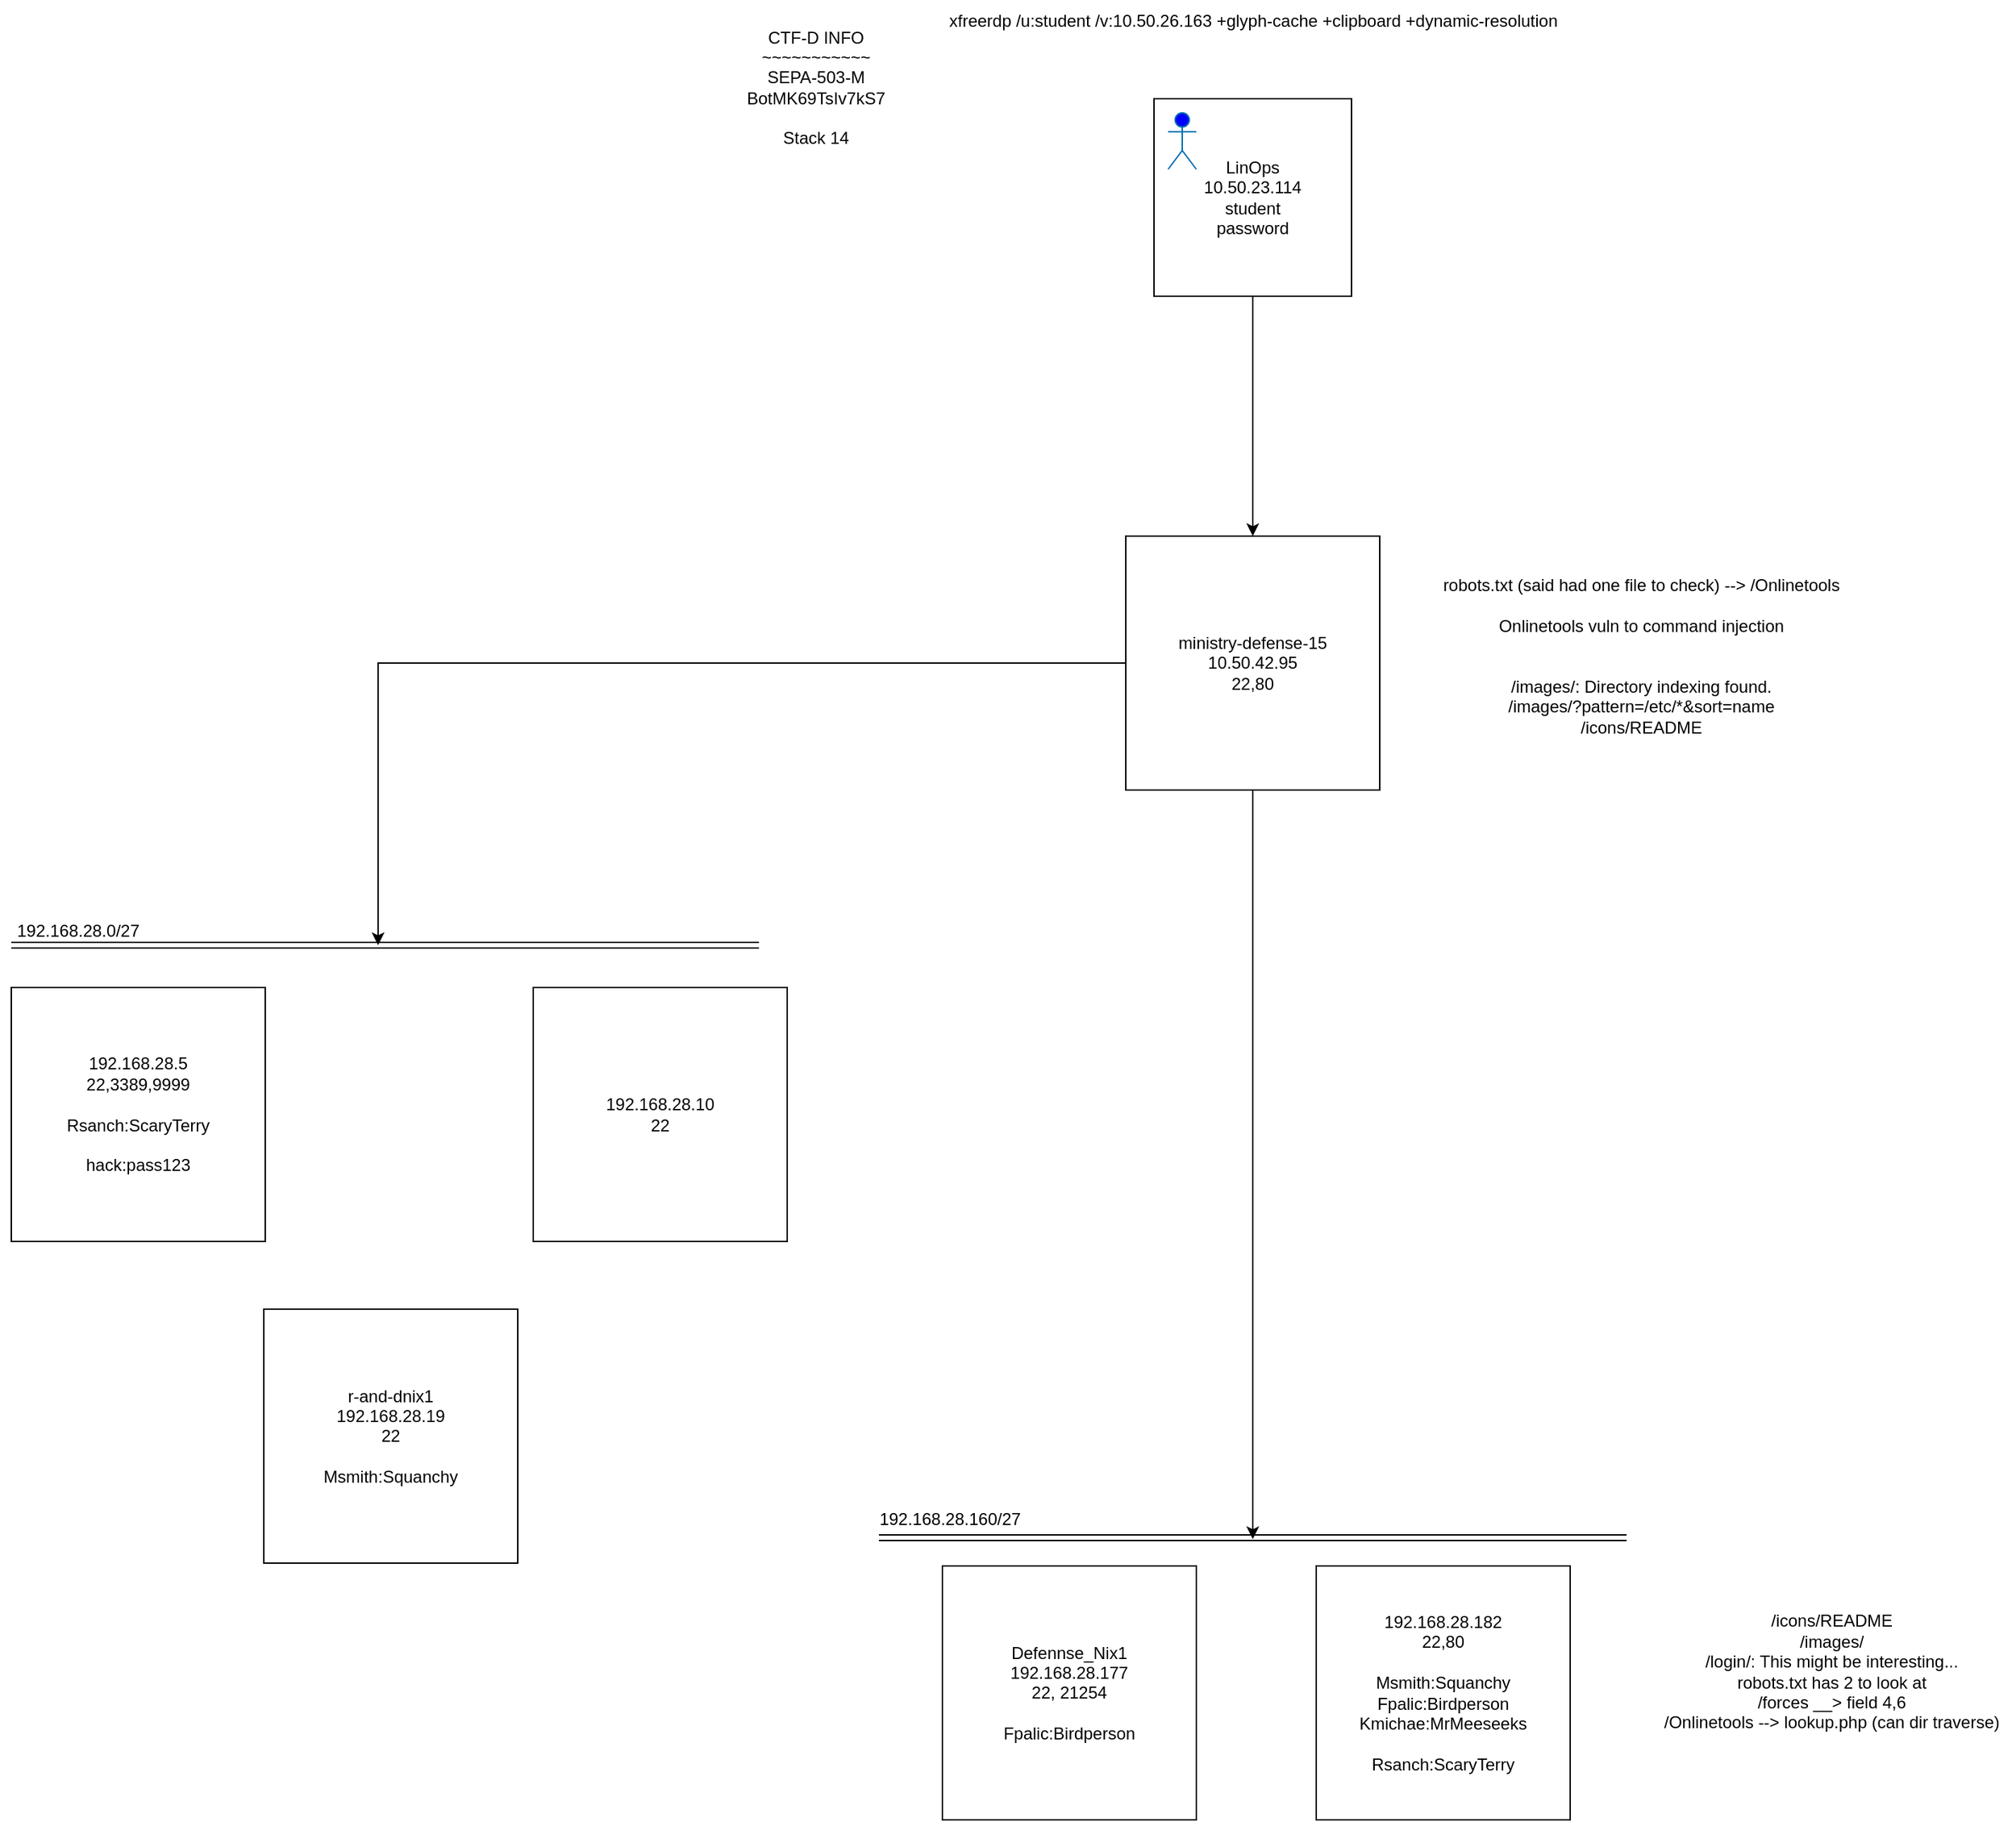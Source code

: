 <mxfile version="21.3.6" type="github">
  <diagram name="Page-1" id="PmOiHuo0T5l7wru5VKFK">
    <mxGraphModel dx="2402" dy="912" grid="1" gridSize="10" guides="1" tooltips="1" connect="1" arrows="1" fold="1" page="0" pageScale="1" pageWidth="850" pageHeight="1100" math="0" shadow="0">
      <root>
        <mxCell id="0" />
        <mxCell id="1" parent="0" />
        <mxCell id="fXcX4MBUzGKfJCSOtUdT-1" value="" style="group" vertex="1" connectable="0" parent="1">
          <mxGeometry x="300" y="140" width="140" height="140" as="geometry" />
        </mxCell>
        <mxCell id="fXcX4MBUzGKfJCSOtUdT-2" value="&lt;div&gt;LinOps&lt;/div&gt;10.50.23.114&lt;div&gt;student&lt;br&gt;&lt;/div&gt;&lt;div&gt;password&lt;br&gt;&lt;/div&gt;" style="whiteSpace=wrap;html=1;aspect=fixed;" vertex="1" parent="fXcX4MBUzGKfJCSOtUdT-1">
          <mxGeometry width="140" height="140" as="geometry" />
        </mxCell>
        <mxCell id="fXcX4MBUzGKfJCSOtUdT-3" value="" style="shape=umlActor;verticalLabelPosition=bottom;verticalAlign=top;html=1;outlineConnect=0;fillColor=#0000FF;fontColor=#ffffff;strokeColor=#006EAF;" vertex="1" parent="fXcX4MBUzGKfJCSOtUdT-1">
          <mxGeometry x="10" y="10" width="20" height="40" as="geometry" />
        </mxCell>
        <mxCell id="fXcX4MBUzGKfJCSOtUdT-7" style="edgeStyle=orthogonalEdgeStyle;rounded=0;orthogonalLoop=1;jettySize=auto;html=1;entryX=0.5;entryY=0;entryDx=0;entryDy=0;" edge="1" parent="1" source="fXcX4MBUzGKfJCSOtUdT-2" target="fXcX4MBUzGKfJCSOtUdT-12">
          <mxGeometry relative="1" as="geometry">
            <mxPoint x="369.438" y="440" as="targetPoint" />
          </mxGeometry>
        </mxCell>
        <mxCell id="fXcX4MBUzGKfJCSOtUdT-29" style="edgeStyle=orthogonalEdgeStyle;rounded=0;orthogonalLoop=1;jettySize=auto;html=1;" edge="1" parent="1" source="fXcX4MBUzGKfJCSOtUdT-12">
          <mxGeometry relative="1" as="geometry">
            <mxPoint x="370" y="1161" as="targetPoint" />
          </mxGeometry>
        </mxCell>
        <mxCell id="fXcX4MBUzGKfJCSOtUdT-12" value="ministry-defense-15&lt;br&gt;10.50.42.95&lt;br&gt;22,80" style="whiteSpace=wrap;html=1;aspect=fixed;" vertex="1" parent="1">
          <mxGeometry x="280" y="450" width="180" height="180" as="geometry" />
        </mxCell>
        <mxCell id="fXcX4MBUzGKfJCSOtUdT-18" value="xfreerdp /u:student /v:10.50.26.163 +glyph-cache +clipboard +dynamic-resolution" style="text;html=1;align=center;verticalAlign=middle;resizable=0;points=[];autosize=1;strokeColor=none;fillColor=none;" vertex="1" parent="1">
          <mxGeometry x="145" y="70" width="450" height="30" as="geometry" />
        </mxCell>
        <mxCell id="fXcX4MBUzGKfJCSOtUdT-19" value="&lt;br&gt;CTF-D INFO&lt;br&gt;~~~~~~~~~~~&lt;br&gt;SEPA-503-M&lt;br&gt;BotMK69TsIv7kS7&lt;br&gt;&lt;br&gt;Stack 14" style="text;html=1;align=center;verticalAlign=middle;resizable=0;points=[];autosize=1;strokeColor=none;fillColor=none;" vertex="1" parent="1">
          <mxGeometry y="70" width="120" height="110" as="geometry" />
        </mxCell>
        <mxCell id="fXcX4MBUzGKfJCSOtUdT-20" value="robots.txt (said had one file to check) --&amp;gt; /Onlinetools&lt;br&gt;&lt;br&gt;Onlinetools vuln to command injection&lt;br&gt;&lt;br&gt;&lt;br&gt;&lt;div&gt;/images/: Directory indexing found.&lt;/div&gt;&lt;div&gt;/images/?pattern=/etc/*&amp;amp;sort=name&lt;/div&gt;&lt;div&gt;/icons/README&lt;/div&gt;" style="text;html=1;align=center;verticalAlign=middle;resizable=0;points=[];autosize=1;strokeColor=none;fillColor=none;" vertex="1" parent="1">
          <mxGeometry x="495" y="470" width="300" height="130" as="geometry" />
        </mxCell>
        <mxCell id="fXcX4MBUzGKfJCSOtUdT-25" value="" style="endArrow=classic;html=1;rounded=0;exitX=0;exitY=0.5;exitDx=0;exitDy=0;" edge="1" parent="1" source="fXcX4MBUzGKfJCSOtUdT-12">
          <mxGeometry width="50" height="50" relative="1" as="geometry">
            <mxPoint x="-60" y="610" as="sourcePoint" />
            <mxPoint x="-250" y="740" as="targetPoint" />
            <Array as="points">
              <mxPoint x="-250" y="540" />
            </Array>
          </mxGeometry>
        </mxCell>
        <mxCell id="fXcX4MBUzGKfJCSOtUdT-26" value="" style="shape=link;html=1;rounded=0;" edge="1" parent="1">
          <mxGeometry width="100" relative="1" as="geometry">
            <mxPoint x="-510" y="740" as="sourcePoint" />
            <mxPoint x="20" y="740" as="targetPoint" />
          </mxGeometry>
        </mxCell>
        <mxCell id="fXcX4MBUzGKfJCSOtUdT-27" value="192.168.28.0/27" style="text;html=1;align=center;verticalAlign=middle;resizable=0;points=[];autosize=1;strokeColor=none;fillColor=none;" vertex="1" parent="1">
          <mxGeometry x="-518" y="715" width="110" height="30" as="geometry" />
        </mxCell>
        <mxCell id="fXcX4MBUzGKfJCSOtUdT-30" value="" style="shape=link;html=1;rounded=0;" edge="1" parent="1">
          <mxGeometry width="100" relative="1" as="geometry">
            <mxPoint x="105" y="1160" as="sourcePoint" />
            <mxPoint x="635" y="1160" as="targetPoint" />
          </mxGeometry>
        </mxCell>
        <mxCell id="fXcX4MBUzGKfJCSOtUdT-31" value="192.168.28.160/27" style="text;html=1;align=center;verticalAlign=middle;resizable=0;points=[];autosize=1;strokeColor=none;fillColor=none;" vertex="1" parent="1">
          <mxGeometry x="95" y="1132" width="120" height="30" as="geometry" />
        </mxCell>
        <mxCell id="fXcX4MBUzGKfJCSOtUdT-32" value="Defennse_Nix1&lt;br&gt;192.168.28.177&lt;br&gt;22, 21254&lt;br&gt;&lt;br&gt;Fpalic:Birdperson" style="whiteSpace=wrap;html=1;aspect=fixed;" vertex="1" parent="1">
          <mxGeometry x="150" y="1180" width="180" height="180" as="geometry" />
        </mxCell>
        <mxCell id="fXcX4MBUzGKfJCSOtUdT-33" value="192.168.28.182&lt;br&gt;22,80&lt;br&gt;&lt;br&gt;Msmith:Squanchy&lt;br&gt;Fpalic:Birdperson&lt;br&gt;Kmichae:MrMeeseeks&lt;br&gt;&lt;br&gt;Rsanch:ScaryTerry" style="whiteSpace=wrap;html=1;aspect=fixed;" vertex="1" parent="1">
          <mxGeometry x="415" y="1180" width="180" height="180" as="geometry" />
        </mxCell>
        <mxCell id="fXcX4MBUzGKfJCSOtUdT-37" value="/icons/README&lt;br&gt;/images/&lt;br&gt;/login/: This might be interesting...&lt;br&gt;robots.txt has 2 to look at&lt;br&gt;/forces __&amp;gt; field 4,6&lt;br&gt;/Onlinetools --&amp;gt; lookup.php (can dir traverse)" style="text;html=1;align=center;verticalAlign=middle;resizable=0;points=[];autosize=1;strokeColor=none;fillColor=none;" vertex="1" parent="1">
          <mxGeometry x="650" y="1205" width="260" height="100" as="geometry" />
        </mxCell>
        <mxCell id="fXcX4MBUzGKfJCSOtUdT-40" value="192.168.28.5&lt;br&gt;22,3389,9999&lt;br&gt;&lt;br&gt;Rsanch:ScaryTerry&lt;br&gt;&lt;br&gt;hack:pass123" style="whiteSpace=wrap;html=1;aspect=fixed;" vertex="1" parent="1">
          <mxGeometry x="-510" y="770" width="180" height="180" as="geometry" />
        </mxCell>
        <mxCell id="fXcX4MBUzGKfJCSOtUdT-41" value="r-and-dnix1&lt;br&gt;192.168.28.19&lt;br&gt;22&lt;br&gt;&lt;br&gt;Msmith:Squanchy" style="whiteSpace=wrap;html=1;aspect=fixed;" vertex="1" parent="1">
          <mxGeometry x="-331" y="998" width="180" height="180" as="geometry" />
        </mxCell>
        <mxCell id="fXcX4MBUzGKfJCSOtUdT-42" value="192.168.28.10&lt;br&gt;22&lt;br&gt;" style="whiteSpace=wrap;html=1;aspect=fixed;" vertex="1" parent="1">
          <mxGeometry x="-140" y="770" width="180" height="180" as="geometry" />
        </mxCell>
      </root>
    </mxGraphModel>
  </diagram>
</mxfile>
